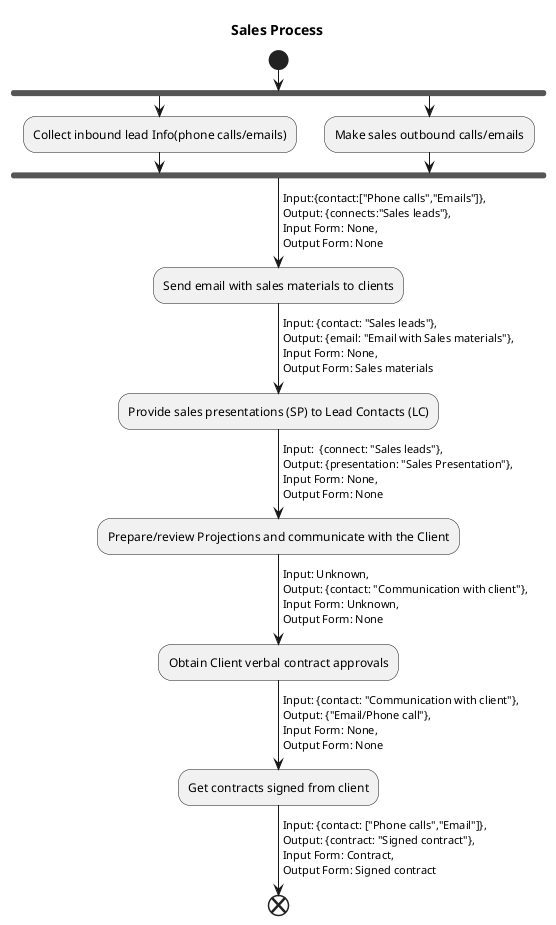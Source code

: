 @startuml
title Sales Process
start
fork
:Collect inbound lead Info(phone calls/emails);
fork again
:Make sales outbound calls/emails;
end fork

->Input:{contact:["Phone calls","Emails"]},
Output: {connects:"Sales leads"},
Input Form: None,
Output Form: None;

:Send email with sales materials to clients;

->Input: {contact: "Sales leads"},
Output: {email: "Email with Sales materials"},
Input Form: None,
Output Form: Sales materials;
:Provide sales presentations (SP) to Lead Contacts (LC);

->Input:  {connect: "Sales leads"},
Output: {presentation: "Sales Presentation"},
Input Form: None,
Output Form: None;
:Prepare/review Projections and communicate with the Client;

->Input: Unknown,
Output: {contact: "Communication with client"},
Input Form: Unknown,
Output Form: None;
:Obtain Client verbal contract approvals;

->Input: {contact: "Communication with client"},
Output: {"Email/Phone call"},
Input Form: None,
Output Form: None;
:Get contracts signed from client;

->Input: {contact: ["Phone calls","Email"]},
Output: {contract: "Signed contract"},
Input Form: Contract,
Output Form: Signed contract;

end
@enduml